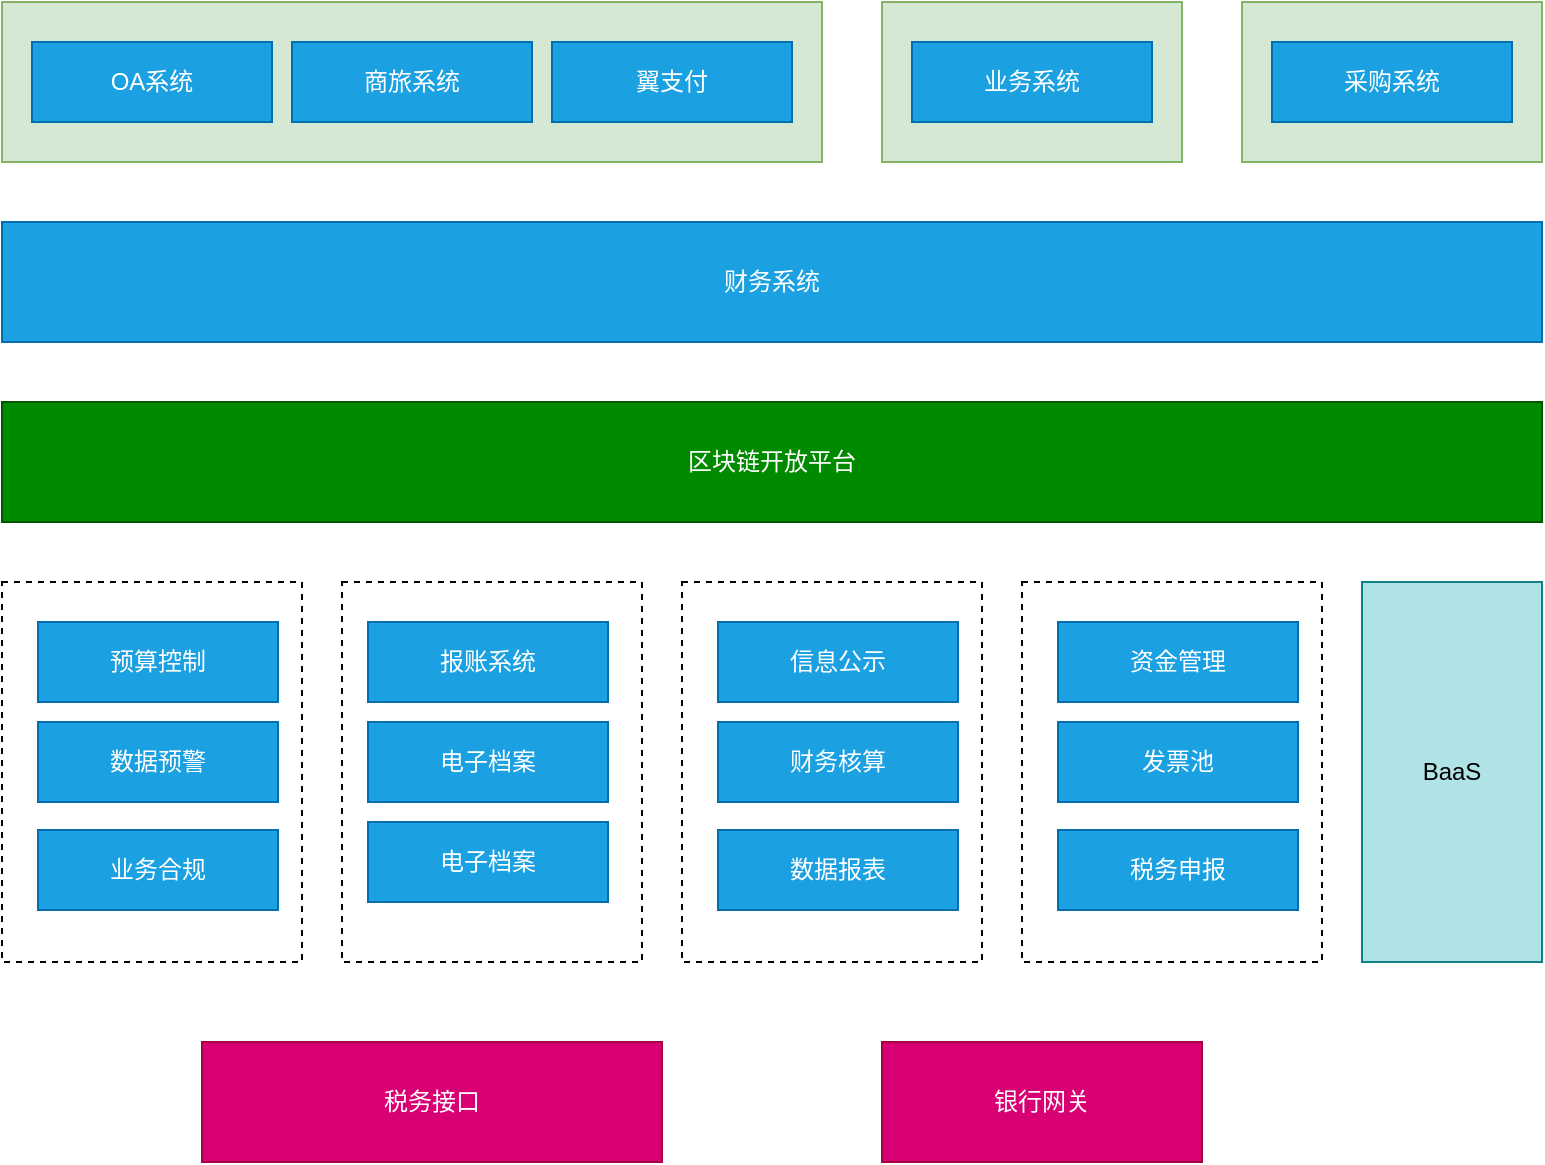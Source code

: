 <mxfile version="12.9.8" type="github">
  <diagram id="qd6x0PRlUeO5ppj260hK" name="Page-1">
    <mxGraphModel dx="1185" dy="635" grid="1" gridSize="10" guides="1" tooltips="1" connect="1" arrows="1" fold="1" page="1" pageScale="1" pageWidth="827" pageHeight="1169" math="0" shadow="0">
      <root>
        <mxCell id="0" />
        <mxCell id="1" parent="0" />
        <mxCell id="G27bxx7j4kP0NkDHATTq-63" value="" style="rounded=0;whiteSpace=wrap;html=1;dashed=1;" vertex="1" parent="1">
          <mxGeometry x="120" y="570" width="150" height="190" as="geometry" />
        </mxCell>
        <mxCell id="G27bxx7j4kP0NkDHATTq-62" value="" style="rounded=0;whiteSpace=wrap;html=1;fillColor=#d5e8d4;strokeColor=#82b366;" vertex="1" parent="1">
          <mxGeometry x="740" y="280" width="150" height="80" as="geometry" />
        </mxCell>
        <mxCell id="G27bxx7j4kP0NkDHATTq-61" value="" style="rounded=0;whiteSpace=wrap;html=1;fillColor=#d5e8d4;strokeColor=#82b366;" vertex="1" parent="1">
          <mxGeometry x="560" y="280" width="150" height="80" as="geometry" />
        </mxCell>
        <mxCell id="G27bxx7j4kP0NkDHATTq-23" value="报销" style="rounded=0;whiteSpace=wrap;html=1;fillColor=#d5e8d4;strokeColor=#82b366;" vertex="1" parent="1">
          <mxGeometry x="120" y="280" width="410" height="80" as="geometry" />
        </mxCell>
        <mxCell id="G27bxx7j4kP0NkDHATTq-3" value="OA系统" style="rounded=0;whiteSpace=wrap;html=1;fillColor=#1ba1e2;strokeColor=#006EAF;fontColor=#ffffff;" vertex="1" parent="1">
          <mxGeometry x="135" y="300" width="120" height="40" as="geometry" />
        </mxCell>
        <mxCell id="G27bxx7j4kP0NkDHATTq-4" value="商旅系统" style="rounded=0;whiteSpace=wrap;html=1;fillColor=#1ba1e2;strokeColor=#006EAF;fontColor=#ffffff;" vertex="1" parent="1">
          <mxGeometry x="265" y="300" width="120" height="40" as="geometry" />
        </mxCell>
        <mxCell id="G27bxx7j4kP0NkDHATTq-5" value="翼支付" style="rounded=0;whiteSpace=wrap;html=1;fillColor=#1ba1e2;strokeColor=#006EAF;fontColor=#ffffff;" vertex="1" parent="1">
          <mxGeometry x="395" y="300" width="120" height="40" as="geometry" />
        </mxCell>
        <mxCell id="G27bxx7j4kP0NkDHATTq-9" value="区块链开放平台" style="rounded=0;whiteSpace=wrap;html=1;fillColor=#008a00;strokeColor=#005700;fontColor=#ffffff;" vertex="1" parent="1">
          <mxGeometry x="120" y="480" width="770" height="60" as="geometry" />
        </mxCell>
        <mxCell id="G27bxx7j4kP0NkDHATTq-24" value="财务系统" style="rounded=0;whiteSpace=wrap;html=1;fillColor=#1ba1e2;strokeColor=#006EAF;fontColor=#ffffff;" vertex="1" parent="1">
          <mxGeometry x="120" y="390" width="770" height="60" as="geometry" />
        </mxCell>
        <mxCell id="G27bxx7j4kP0NkDHATTq-28" value="业务系统" style="rounded=0;whiteSpace=wrap;html=1;fillColor=#1ba1e2;strokeColor=#006EAF;fontColor=#ffffff;" vertex="1" parent="1">
          <mxGeometry x="575" y="300" width="120" height="40" as="geometry" />
        </mxCell>
        <mxCell id="G27bxx7j4kP0NkDHATTq-33" value="采购系统" style="rounded=0;whiteSpace=wrap;html=1;fillColor=#1ba1e2;strokeColor=#006EAF;fontColor=#ffffff;" vertex="1" parent="1">
          <mxGeometry x="755" y="300" width="120" height="40" as="geometry" />
        </mxCell>
        <mxCell id="G27bxx7j4kP0NkDHATTq-41" value="税务接口" style="rounded=0;whiteSpace=wrap;html=1;fillColor=#d80073;strokeColor=#A50040;fontColor=#ffffff;" vertex="1" parent="1">
          <mxGeometry x="220" y="800" width="230" height="60" as="geometry" />
        </mxCell>
        <mxCell id="G27bxx7j4kP0NkDHATTq-43" style="edgeStyle=orthogonalEdgeStyle;rounded=0;orthogonalLoop=1;jettySize=auto;html=1;exitX=0.5;exitY=1;exitDx=0;exitDy=0;" edge="1" parent="1" source="G27bxx7j4kP0NkDHATTq-33" target="G27bxx7j4kP0NkDHATTq-33">
          <mxGeometry relative="1" as="geometry" />
        </mxCell>
        <mxCell id="G27bxx7j4kP0NkDHATTq-45" value="银行网关" style="rounded=0;whiteSpace=wrap;html=1;fillColor=#d80073;strokeColor=#A50040;fontColor=#ffffff;" vertex="1" parent="1">
          <mxGeometry x="560" y="800" width="160" height="60" as="geometry" />
        </mxCell>
        <mxCell id="G27bxx7j4kP0NkDHATTq-64" value="预算控制" style="rounded=0;whiteSpace=wrap;html=1;fillColor=#1ba1e2;strokeColor=#006EAF;fontColor=#ffffff;" vertex="1" parent="1">
          <mxGeometry x="138" y="590" width="120" height="40" as="geometry" />
        </mxCell>
        <mxCell id="G27bxx7j4kP0NkDHATTq-65" value="数据预警" style="rounded=0;whiteSpace=wrap;html=1;fillColor=#1ba1e2;strokeColor=#006EAF;fontColor=#ffffff;" vertex="1" parent="1">
          <mxGeometry x="138" y="640" width="120" height="40" as="geometry" />
        </mxCell>
        <mxCell id="G27bxx7j4kP0NkDHATTq-67" value="业务合规" style="rounded=0;whiteSpace=wrap;html=1;fillColor=#1ba1e2;strokeColor=#006EAF;fontColor=#ffffff;" vertex="1" parent="1">
          <mxGeometry x="138" y="694" width="120" height="40" as="geometry" />
        </mxCell>
        <mxCell id="G27bxx7j4kP0NkDHATTq-69" value="" style="rounded=0;whiteSpace=wrap;html=1;dashed=1;" vertex="1" parent="1">
          <mxGeometry x="290" y="570" width="150" height="190" as="geometry" />
        </mxCell>
        <mxCell id="G27bxx7j4kP0NkDHATTq-70" value="报账系统" style="rounded=0;whiteSpace=wrap;html=1;fillColor=#1ba1e2;strokeColor=#006EAF;fontColor=#ffffff;" vertex="1" parent="1">
          <mxGeometry x="303" y="590" width="120" height="40" as="geometry" />
        </mxCell>
        <mxCell id="G27bxx7j4kP0NkDHATTq-71" value="电子档案" style="rounded=0;whiteSpace=wrap;html=1;fillColor=#1ba1e2;strokeColor=#006EAF;fontColor=#ffffff;" vertex="1" parent="1">
          <mxGeometry x="303" y="640" width="120" height="40" as="geometry" />
        </mxCell>
        <mxCell id="G27bxx7j4kP0NkDHATTq-72" value="电子档案" style="rounded=0;whiteSpace=wrap;html=1;fillColor=#1ba1e2;strokeColor=#006EAF;fontColor=#ffffff;" vertex="1" parent="1">
          <mxGeometry x="303" y="690" width="120" height="40" as="geometry" />
        </mxCell>
        <mxCell id="G27bxx7j4kP0NkDHATTq-73" value="" style="rounded=0;whiteSpace=wrap;html=1;dashed=1;" vertex="1" parent="1">
          <mxGeometry x="460" y="570" width="150" height="190" as="geometry" />
        </mxCell>
        <mxCell id="G27bxx7j4kP0NkDHATTq-74" value="信息公示" style="rounded=0;whiteSpace=wrap;html=1;fillColor=#1ba1e2;strokeColor=#006EAF;fontColor=#ffffff;" vertex="1" parent="1">
          <mxGeometry x="478" y="590" width="120" height="40" as="geometry" />
        </mxCell>
        <mxCell id="G27bxx7j4kP0NkDHATTq-75" value="财务核算" style="rounded=0;whiteSpace=wrap;html=1;fillColor=#1ba1e2;strokeColor=#006EAF;fontColor=#ffffff;" vertex="1" parent="1">
          <mxGeometry x="478" y="640" width="120" height="40" as="geometry" />
        </mxCell>
        <mxCell id="G27bxx7j4kP0NkDHATTq-76" value="数据报表" style="rounded=0;whiteSpace=wrap;html=1;fillColor=#1ba1e2;strokeColor=#006EAF;fontColor=#ffffff;" vertex="1" parent="1">
          <mxGeometry x="478" y="694" width="120" height="40" as="geometry" />
        </mxCell>
        <mxCell id="G27bxx7j4kP0NkDHATTq-77" value="" style="rounded=0;whiteSpace=wrap;html=1;dashed=1;" vertex="1" parent="1">
          <mxGeometry x="630" y="570" width="150" height="190" as="geometry" />
        </mxCell>
        <mxCell id="G27bxx7j4kP0NkDHATTq-78" value="资金管理" style="rounded=0;whiteSpace=wrap;html=1;fillColor=#1ba1e2;strokeColor=#006EAF;fontColor=#ffffff;" vertex="1" parent="1">
          <mxGeometry x="648" y="590" width="120" height="40" as="geometry" />
        </mxCell>
        <mxCell id="G27bxx7j4kP0NkDHATTq-79" value="发票池" style="rounded=0;whiteSpace=wrap;html=1;fillColor=#1ba1e2;strokeColor=#006EAF;fontColor=#ffffff;" vertex="1" parent="1">
          <mxGeometry x="648" y="640" width="120" height="40" as="geometry" />
        </mxCell>
        <mxCell id="G27bxx7j4kP0NkDHATTq-80" value="税务申报" style="rounded=0;whiteSpace=wrap;html=1;fillColor=#1ba1e2;strokeColor=#006EAF;fontColor=#ffffff;" vertex="1" parent="1">
          <mxGeometry x="648" y="694" width="120" height="40" as="geometry" />
        </mxCell>
        <mxCell id="G27bxx7j4kP0NkDHATTq-81" value="BaaS" style="rounded=0;whiteSpace=wrap;html=1;fillColor=#b0e3e6;strokeColor=#0e8088;" vertex="1" parent="1">
          <mxGeometry x="800" y="570" width="90" height="190" as="geometry" />
        </mxCell>
      </root>
    </mxGraphModel>
  </diagram>
</mxfile>
